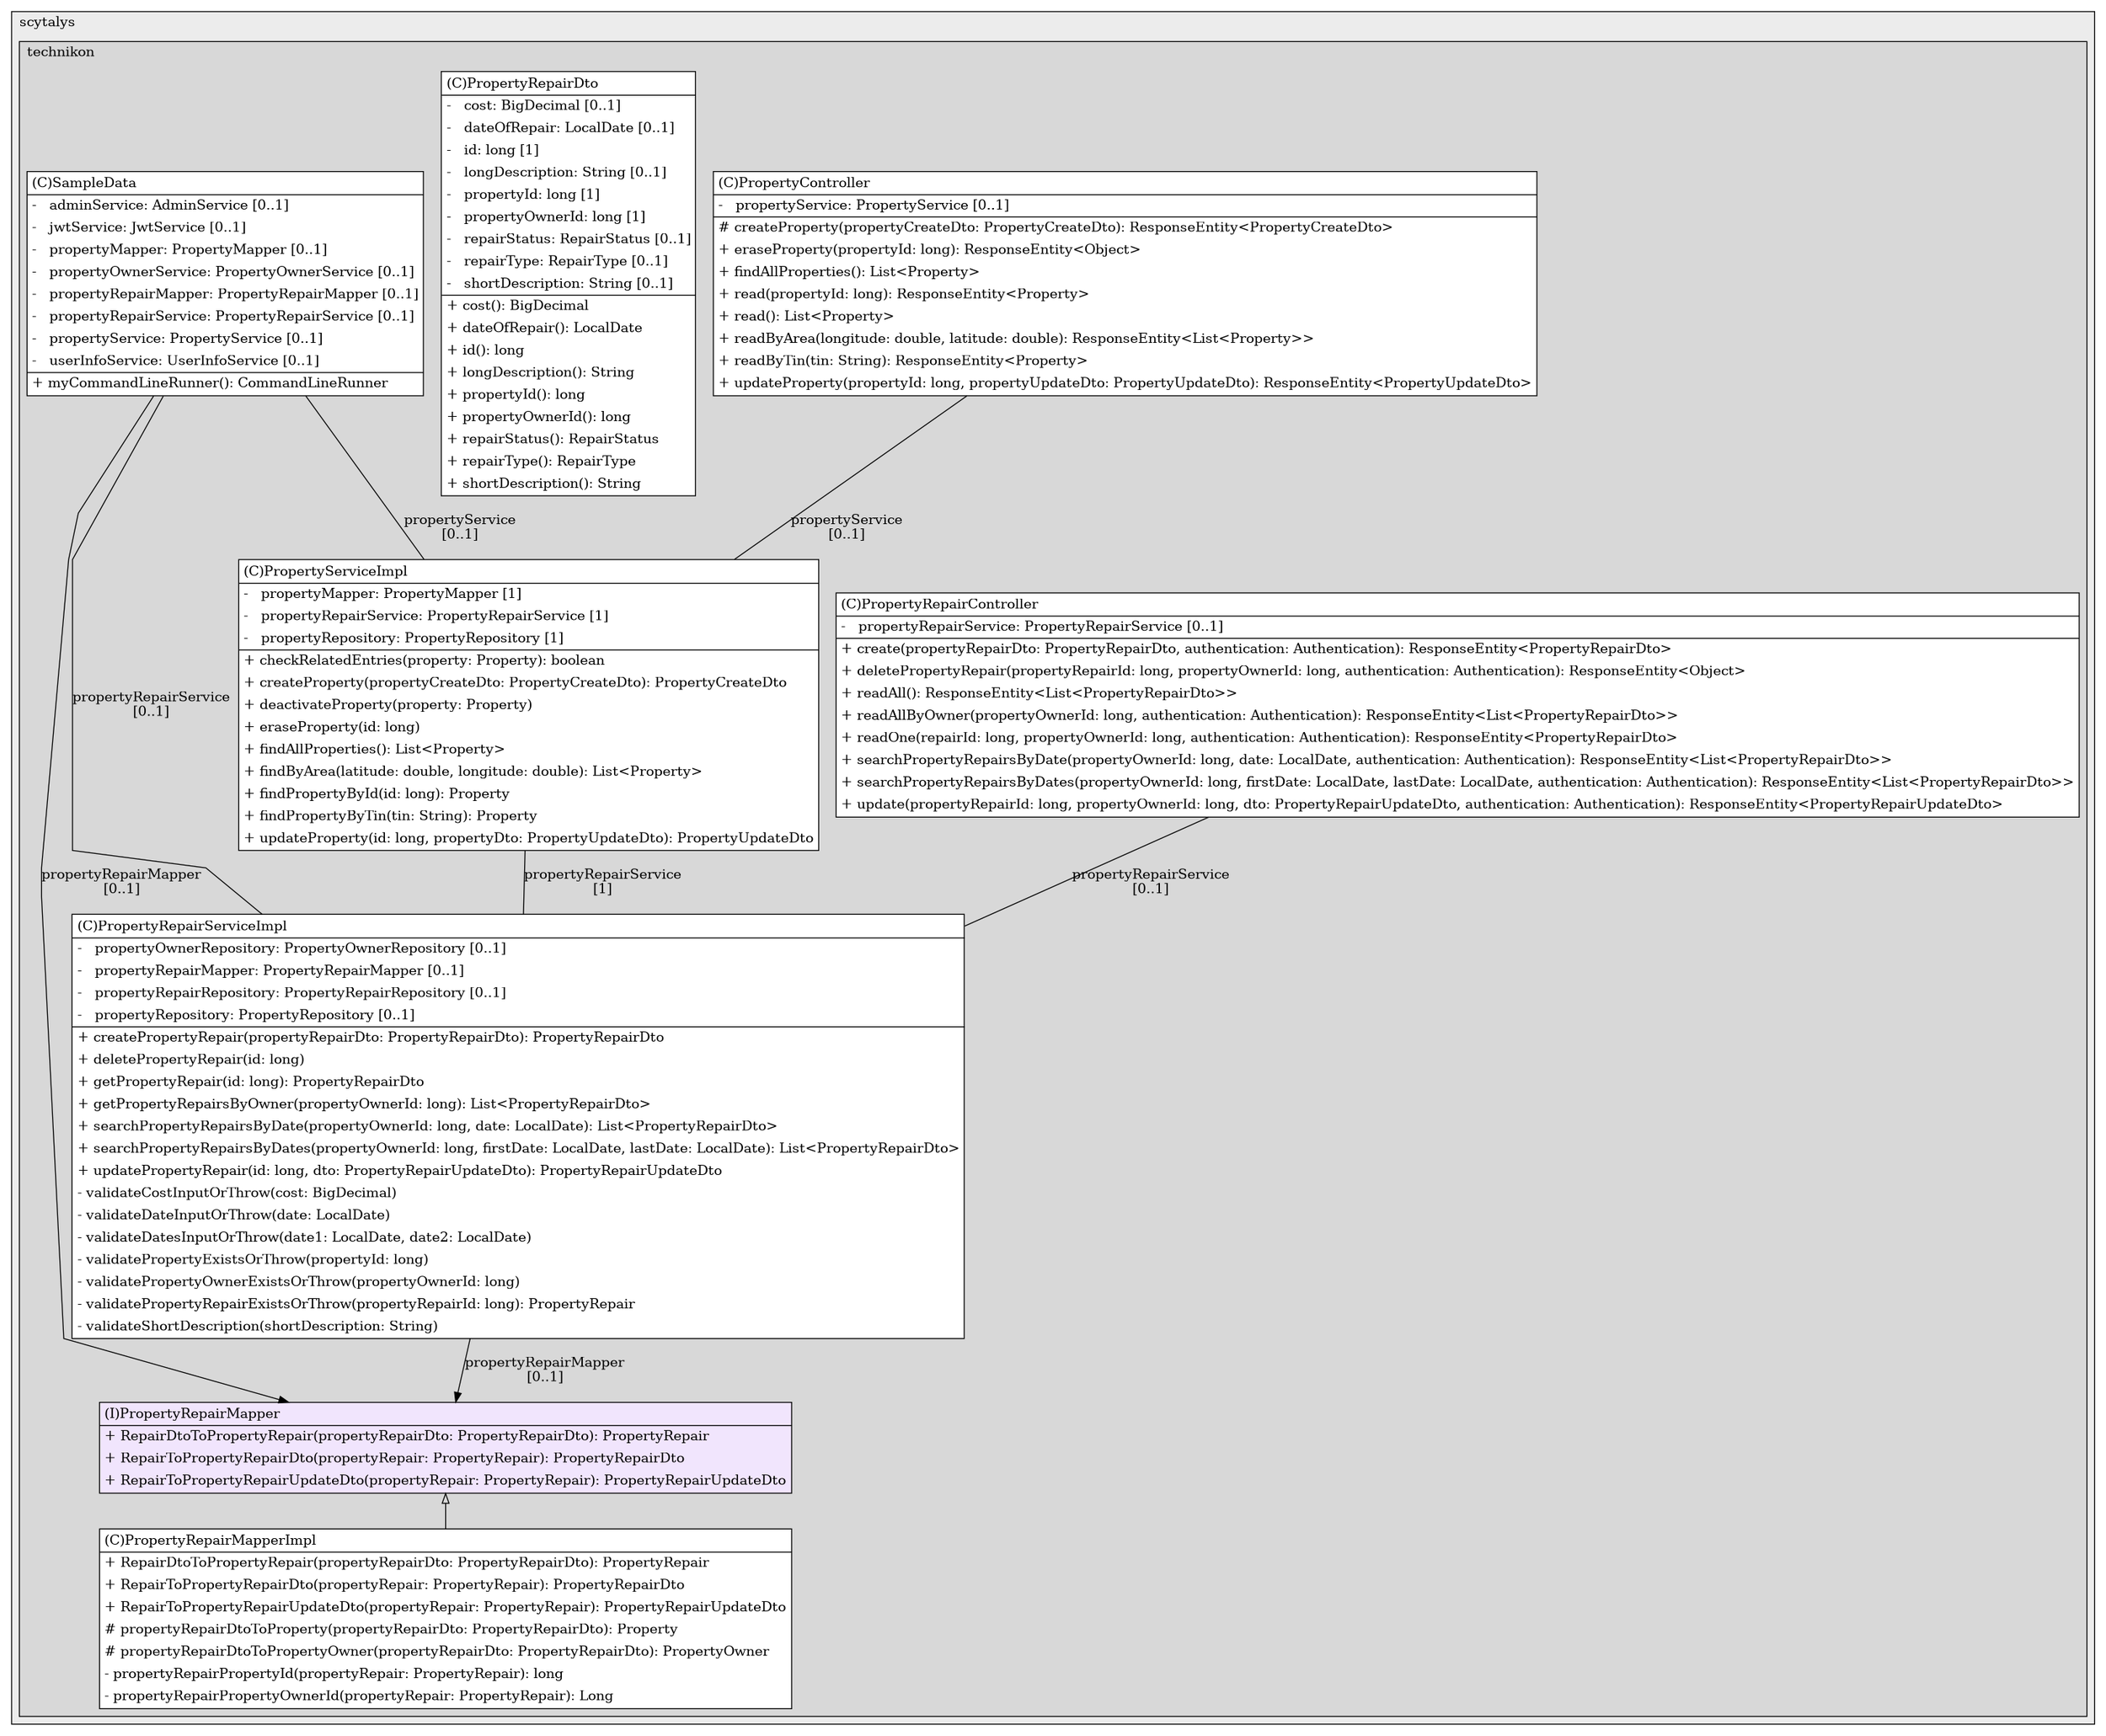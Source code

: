 @startuml

/' diagram meta data start
config=StructureConfiguration;
{
  "projectClassification": {
    "searchMode": "OpenProject", // OpenProject, AllProjects
    "includedProjects": "",
    "pathEndKeywords": "*.impl",
    "isClientPath": "",
    "isClientName": "",
    "isTestPath": "",
    "isTestName": "",
    "isMappingPath": "",
    "isMappingName": "",
    "isDataAccessPath": "",
    "isDataAccessName": "",
    "isDataStructurePath": "",
    "isDataStructureName": "",
    "isInterfaceStructuresPath": "",
    "isInterfaceStructuresName": "",
    "isEntryPointPath": "",
    "isEntryPointName": "",
    "treatFinalFieldsAsMandatory": false
  },
  "graphRestriction": {
    "classPackageExcludeFilter": "",
    "classPackageIncludeFilter": "",
    "classNameExcludeFilter": "",
    "classNameIncludeFilter": "",
    "methodNameExcludeFilter": "",
    "methodNameIncludeFilter": "",
    "removeByInheritance": "", // inheritance/annotation based filtering is done in a second step
    "removeByAnnotation": "",
    "removeByClassPackage": "", // cleanup the graph after inheritance/annotation based filtering is done
    "removeByClassName": "",
    "cutMappings": false,
    "cutEnum": true,
    "cutTests": true,
    "cutClient": true,
    "cutDataAccess": false,
    "cutInterfaceStructures": false,
    "cutDataStructures": false,
    "cutGetterAndSetter": true,
    "cutConstructors": true
  },
  "graphTraversal": {
    "forwardDepth": 6,
    "backwardDepth": 6,
    "classPackageExcludeFilter": "",
    "classPackageIncludeFilter": "",
    "classNameExcludeFilter": "",
    "classNameIncludeFilter": "",
    "methodNameExcludeFilter": "",
    "methodNameIncludeFilter": "",
    "hideMappings": false,
    "hideDataStructures": false,
    "hidePrivateMethods": true,
    "hideInterfaceCalls": true, // indirection: implementation -> interface (is hidden) -> implementation
    "onlyShowApplicationEntryPoints": false, // root node is included
    "useMethodCallsForStructureDiagram": "ForwardOnly" // ForwardOnly, BothDirections, No
  },
  "details": {
    "aggregation": "GroupByClass", // ByClass, GroupByClass, None
    "showClassGenericTypes": true,
    "showMethods": true,
    "showMethodParameterNames": true,
    "showMethodParameterTypes": true,
    "showMethodReturnType": true,
    "showPackageLevels": 2,
    "showDetailedClassStructure": true
  },
  "rootClass": "com.scytalys.technikon.mapper.PropertyRepairMapper",
  "extensionCallbackMethod": "" // qualified.class.name#methodName - signature: public static String method(String)
}
diagram meta data end '/



digraph g {
    rankdir="TB"
    splines=polyline
    

'nodes 
subgraph cluster_197470096 { 
   	label=scytalys
	labeljust=l
	fillcolor="#ececec"
	style=filled
   
   subgraph cluster_882458853 { 
   	label=technikon
	labeljust=l
	fillcolor="#d8d8d8"
	style=filled
   
   PropertyController931943586[
	label=<<TABLE BORDER="1" CELLBORDER="0" CELLPADDING="4" CELLSPACING="0">
<TR><TD ALIGN="LEFT" >(C)PropertyController</TD></TR>
<HR/>
<TR><TD ALIGN="LEFT" >-   propertyService: PropertyService [0..1]</TD></TR>
<HR/>
<TR><TD ALIGN="LEFT" ># createProperty(propertyCreateDto: PropertyCreateDto): ResponseEntity&lt;PropertyCreateDto&gt;</TD></TR>
<TR><TD ALIGN="LEFT" >+ eraseProperty(propertyId: long): ResponseEntity&lt;Object&gt;</TD></TR>
<TR><TD ALIGN="LEFT" >+ findAllProperties(): List&lt;Property&gt;</TD></TR>
<TR><TD ALIGN="LEFT" >+ read(propertyId: long): ResponseEntity&lt;Property&gt;</TD></TR>
<TR><TD ALIGN="LEFT" >+ read(): List&lt;Property&gt;</TD></TR>
<TR><TD ALIGN="LEFT" >+ readByArea(longitude: double, latitude: double): ResponseEntity&lt;List&lt;Property&gt;&gt;</TD></TR>
<TR><TD ALIGN="LEFT" >+ readByTin(tin: String): ResponseEntity&lt;Property&gt;</TD></TR>
<TR><TD ALIGN="LEFT" >+ updateProperty(propertyId: long, propertyUpdateDto: PropertyUpdateDto): ResponseEntity&lt;PropertyUpdateDto&gt;</TD></TR>
</TABLE>>
	style=filled
	margin=0
	shape=plaintext
	fillcolor="#FFFFFF"
];

PropertyRepairController931943586[
	label=<<TABLE BORDER="1" CELLBORDER="0" CELLPADDING="4" CELLSPACING="0">
<TR><TD ALIGN="LEFT" >(C)PropertyRepairController</TD></TR>
<HR/>
<TR><TD ALIGN="LEFT" >-   propertyRepairService: PropertyRepairService [0..1]</TD></TR>
<HR/>
<TR><TD ALIGN="LEFT" >+ create(propertyRepairDto: PropertyRepairDto, authentication: Authentication): ResponseEntity&lt;PropertyRepairDto&gt;</TD></TR>
<TR><TD ALIGN="LEFT" >+ deletePropertyRepair(propertyRepairId: long, propertyOwnerId: long, authentication: Authentication): ResponseEntity&lt;Object&gt;</TD></TR>
<TR><TD ALIGN="LEFT" >+ readAll(): ResponseEntity&lt;List&lt;PropertyRepairDto&gt;&gt;</TD></TR>
<TR><TD ALIGN="LEFT" >+ readAllByOwner(propertyOwnerId: long, authentication: Authentication): ResponseEntity&lt;List&lt;PropertyRepairDto&gt;&gt;</TD></TR>
<TR><TD ALIGN="LEFT" >+ readOne(repairId: long, propertyOwnerId: long, authentication: Authentication): ResponseEntity&lt;PropertyRepairDto&gt;</TD></TR>
<TR><TD ALIGN="LEFT" >+ searchPropertyRepairsByDate(propertyOwnerId: long, date: LocalDate, authentication: Authentication): ResponseEntity&lt;List&lt;PropertyRepairDto&gt;&gt;</TD></TR>
<TR><TD ALIGN="LEFT" >+ searchPropertyRepairsByDates(propertyOwnerId: long, firstDate: LocalDate, lastDate: LocalDate, authentication: Authentication): ResponseEntity&lt;List&lt;PropertyRepairDto&gt;&gt;</TD></TR>
<TR><TD ALIGN="LEFT" >+ update(propertyRepairId: long, propertyOwnerId: long, dto: PropertyRepairUpdateDto, authentication: Authentication): ResponseEntity&lt;PropertyRepairUpdateDto&gt;</TD></TR>
</TABLE>>
	style=filled
	margin=0
	shape=plaintext
	fillcolor="#FFFFFF"
];

PropertyRepairDto26060674[
	label=<<TABLE BORDER="1" CELLBORDER="0" CELLPADDING="4" CELLSPACING="0">
<TR><TD ALIGN="LEFT" >(C)PropertyRepairDto</TD></TR>
<HR/>
<TR><TD ALIGN="LEFT" >-   cost: BigDecimal [0..1]</TD></TR>
<TR><TD ALIGN="LEFT" >-   dateOfRepair: LocalDate [0..1]</TD></TR>
<TR><TD ALIGN="LEFT" >-   id: long [1]</TD></TR>
<TR><TD ALIGN="LEFT" >-   longDescription: String [0..1]</TD></TR>
<TR><TD ALIGN="LEFT" >-   propertyId: long [1]</TD></TR>
<TR><TD ALIGN="LEFT" >-   propertyOwnerId: long [1]</TD></TR>
<TR><TD ALIGN="LEFT" >-   repairStatus: RepairStatus [0..1]</TD></TR>
<TR><TD ALIGN="LEFT" >-   repairType: RepairType [0..1]</TD></TR>
<TR><TD ALIGN="LEFT" >-   shortDescription: String [0..1]</TD></TR>
<HR/>
<TR><TD ALIGN="LEFT" >+ cost(): BigDecimal</TD></TR>
<TR><TD ALIGN="LEFT" >+ dateOfRepair(): LocalDate</TD></TR>
<TR><TD ALIGN="LEFT" >+ id(): long</TD></TR>
<TR><TD ALIGN="LEFT" >+ longDescription(): String</TD></TR>
<TR><TD ALIGN="LEFT" >+ propertyId(): long</TD></TR>
<TR><TD ALIGN="LEFT" >+ propertyOwnerId(): long</TD></TR>
<TR><TD ALIGN="LEFT" >+ repairStatus(): RepairStatus</TD></TR>
<TR><TD ALIGN="LEFT" >+ repairType(): RepairType</TD></TR>
<TR><TD ALIGN="LEFT" >+ shortDescription(): String</TD></TR>
</TABLE>>
	style=filled
	margin=0
	shape=plaintext
	fillcolor="#FFFFFF"
];

PropertyRepairMapper219619911[
	label=<<TABLE BORDER="1" CELLBORDER="0" CELLPADDING="4" CELLSPACING="0">
<TR><TD ALIGN="LEFT" >(I)PropertyRepairMapper</TD></TR>
<HR/>
<TR><TD ALIGN="LEFT" >+ RepairDtoToPropertyRepair(propertyRepairDto: PropertyRepairDto): PropertyRepair</TD></TR>
<TR><TD ALIGN="LEFT" >+ RepairToPropertyRepairDto(propertyRepair: PropertyRepair): PropertyRepairDto</TD></TR>
<TR><TD ALIGN="LEFT" >+ RepairToPropertyRepairUpdateDto(propertyRepair: PropertyRepair): PropertyRepairUpdateDto</TD></TR>
</TABLE>>
	style=filled
	margin=0
	shape=plaintext
	fillcolor="#F1E5FD"
];

PropertyRepairMapperImpl219619911[
	label=<<TABLE BORDER="1" CELLBORDER="0" CELLPADDING="4" CELLSPACING="0">
<TR><TD ALIGN="LEFT" >(C)PropertyRepairMapperImpl</TD></TR>
<HR/>
<TR><TD ALIGN="LEFT" >+ RepairDtoToPropertyRepair(propertyRepairDto: PropertyRepairDto): PropertyRepair</TD></TR>
<TR><TD ALIGN="LEFT" >+ RepairToPropertyRepairDto(propertyRepair: PropertyRepair): PropertyRepairDto</TD></TR>
<TR><TD ALIGN="LEFT" >+ RepairToPropertyRepairUpdateDto(propertyRepair: PropertyRepair): PropertyRepairUpdateDto</TD></TR>
<TR><TD ALIGN="LEFT" ># propertyRepairDtoToProperty(propertyRepairDto: PropertyRepairDto): Property</TD></TR>
<TR><TD ALIGN="LEFT" ># propertyRepairDtoToPropertyOwner(propertyRepairDto: PropertyRepairDto): PropertyOwner</TD></TR>
<TR><TD ALIGN="LEFT" >- propertyRepairPropertyId(propertyRepair: PropertyRepair): long</TD></TR>
<TR><TD ALIGN="LEFT" >- propertyRepairPropertyOwnerId(propertyRepair: PropertyRepair): Long</TD></TR>
</TABLE>>
	style=filled
	margin=0
	shape=plaintext
	fillcolor="#FFFFFF"
];

PropertyRepairServiceImpl124484289[
	label=<<TABLE BORDER="1" CELLBORDER="0" CELLPADDING="4" CELLSPACING="0">
<TR><TD ALIGN="LEFT" >(C)PropertyRepairServiceImpl</TD></TR>
<HR/>
<TR><TD ALIGN="LEFT" >-   propertyOwnerRepository: PropertyOwnerRepository [0..1]</TD></TR>
<TR><TD ALIGN="LEFT" >-   propertyRepairMapper: PropertyRepairMapper [0..1]</TD></TR>
<TR><TD ALIGN="LEFT" >-   propertyRepairRepository: PropertyRepairRepository [0..1]</TD></TR>
<TR><TD ALIGN="LEFT" >-   propertyRepository: PropertyRepository [0..1]</TD></TR>
<HR/>
<TR><TD ALIGN="LEFT" >+ createPropertyRepair(propertyRepairDto: PropertyRepairDto): PropertyRepairDto</TD></TR>
<TR><TD ALIGN="LEFT" >+ deletePropertyRepair(id: long)</TD></TR>
<TR><TD ALIGN="LEFT" >+ getPropertyRepair(id: long): PropertyRepairDto</TD></TR>
<TR><TD ALIGN="LEFT" >+ getPropertyRepairsByOwner(propertyOwnerId: long): List&lt;PropertyRepairDto&gt;</TD></TR>
<TR><TD ALIGN="LEFT" >+ searchPropertyRepairsByDate(propertyOwnerId: long, date: LocalDate): List&lt;PropertyRepairDto&gt;</TD></TR>
<TR><TD ALIGN="LEFT" >+ searchPropertyRepairsByDates(propertyOwnerId: long, firstDate: LocalDate, lastDate: LocalDate): List&lt;PropertyRepairDto&gt;</TD></TR>
<TR><TD ALIGN="LEFT" >+ updatePropertyRepair(id: long, dto: PropertyRepairUpdateDto): PropertyRepairUpdateDto</TD></TR>
<TR><TD ALIGN="LEFT" >- validateCostInputOrThrow(cost: BigDecimal)</TD></TR>
<TR><TD ALIGN="LEFT" >- validateDateInputOrThrow(date: LocalDate)</TD></TR>
<TR><TD ALIGN="LEFT" >- validateDatesInputOrThrow(date1: LocalDate, date2: LocalDate)</TD></TR>
<TR><TD ALIGN="LEFT" >- validatePropertyExistsOrThrow(propertyId: long)</TD></TR>
<TR><TD ALIGN="LEFT" >- validatePropertyOwnerExistsOrThrow(propertyOwnerId: long)</TD></TR>
<TR><TD ALIGN="LEFT" >- validatePropertyRepairExistsOrThrow(propertyRepairId: long): PropertyRepair</TD></TR>
<TR><TD ALIGN="LEFT" >- validateShortDescription(shortDescription: String)</TD></TR>
</TABLE>>
	style=filled
	margin=0
	shape=plaintext
	fillcolor="#FFFFFF"
];

PropertyServiceImpl124484289[
	label=<<TABLE BORDER="1" CELLBORDER="0" CELLPADDING="4" CELLSPACING="0">
<TR><TD ALIGN="LEFT" >(C)PropertyServiceImpl</TD></TR>
<HR/>
<TR><TD ALIGN="LEFT" >-   propertyMapper: PropertyMapper [1]</TD></TR>
<TR><TD ALIGN="LEFT" >-   propertyRepairService: PropertyRepairService [1]</TD></TR>
<TR><TD ALIGN="LEFT" >-   propertyRepository: PropertyRepository [1]</TD></TR>
<HR/>
<TR><TD ALIGN="LEFT" >+ checkRelatedEntries(property: Property): boolean</TD></TR>
<TR><TD ALIGN="LEFT" >+ createProperty(propertyCreateDto: PropertyCreateDto): PropertyCreateDto</TD></TR>
<TR><TD ALIGN="LEFT" >+ deactivateProperty(property: Property)</TD></TR>
<TR><TD ALIGN="LEFT" >+ eraseProperty(id: long)</TD></TR>
<TR><TD ALIGN="LEFT" >+ findAllProperties(): List&lt;Property&gt;</TD></TR>
<TR><TD ALIGN="LEFT" >+ findByArea(latitude: double, longitude: double): List&lt;Property&gt;</TD></TR>
<TR><TD ALIGN="LEFT" >+ findPropertyById(id: long): Property</TD></TR>
<TR><TD ALIGN="LEFT" >+ findPropertyByTin(tin: String): Property</TD></TR>
<TR><TD ALIGN="LEFT" >+ updateProperty(id: long, propertyDto: PropertyUpdateDto): PropertyUpdateDto</TD></TR>
</TABLE>>
	style=filled
	margin=0
	shape=plaintext
	fillcolor="#FFFFFF"
];

SampleData2033362088[
	label=<<TABLE BORDER="1" CELLBORDER="0" CELLPADDING="4" CELLSPACING="0">
<TR><TD ALIGN="LEFT" >(C)SampleData</TD></TR>
<HR/>
<TR><TD ALIGN="LEFT" >-   adminService: AdminService [0..1]</TD></TR>
<TR><TD ALIGN="LEFT" >-   jwtService: JwtService [0..1]</TD></TR>
<TR><TD ALIGN="LEFT" >-   propertyMapper: PropertyMapper [0..1]</TD></TR>
<TR><TD ALIGN="LEFT" >-   propertyOwnerService: PropertyOwnerService [0..1]</TD></TR>
<TR><TD ALIGN="LEFT" >-   propertyRepairMapper: PropertyRepairMapper [0..1]</TD></TR>
<TR><TD ALIGN="LEFT" >-   propertyRepairService: PropertyRepairService [0..1]</TD></TR>
<TR><TD ALIGN="LEFT" >-   propertyService: PropertyService [0..1]</TD></TR>
<TR><TD ALIGN="LEFT" >-   userInfoService: UserInfoService [0..1]</TD></TR>
<HR/>
<TR><TD ALIGN="LEFT" >+ myCommandLineRunner(): CommandLineRunner</TD></TR>
</TABLE>>
	style=filled
	margin=0
	shape=plaintext
	fillcolor="#FFFFFF"
];
} 
} 

'edges    
PropertyController931943586 -> PropertyServiceImpl124484289[label="propertyService
[0..1]", arrowhead=none];
PropertyRepairController931943586 -> PropertyRepairServiceImpl124484289[label="propertyRepairService
[0..1]", arrowhead=none];
PropertyRepairMapper219619911 -> PropertyRepairMapperImpl219619911[arrowhead=none, arrowtail=empty, dir=both];
PropertyRepairServiceImpl124484289 -> PropertyRepairMapper219619911[label="propertyRepairMapper
[0..1]"];
PropertyServiceImpl124484289 -> PropertyRepairServiceImpl124484289[label="propertyRepairService
[1]", arrowhead=none];
SampleData2033362088 -> PropertyRepairMapper219619911[label="propertyRepairMapper
[0..1]"];
SampleData2033362088 -> PropertyRepairServiceImpl124484289[label="propertyRepairService
[0..1]", arrowhead=none];
SampleData2033362088 -> PropertyServiceImpl124484289[label="propertyService
[0..1]", arrowhead=none];
    
}
@enduml